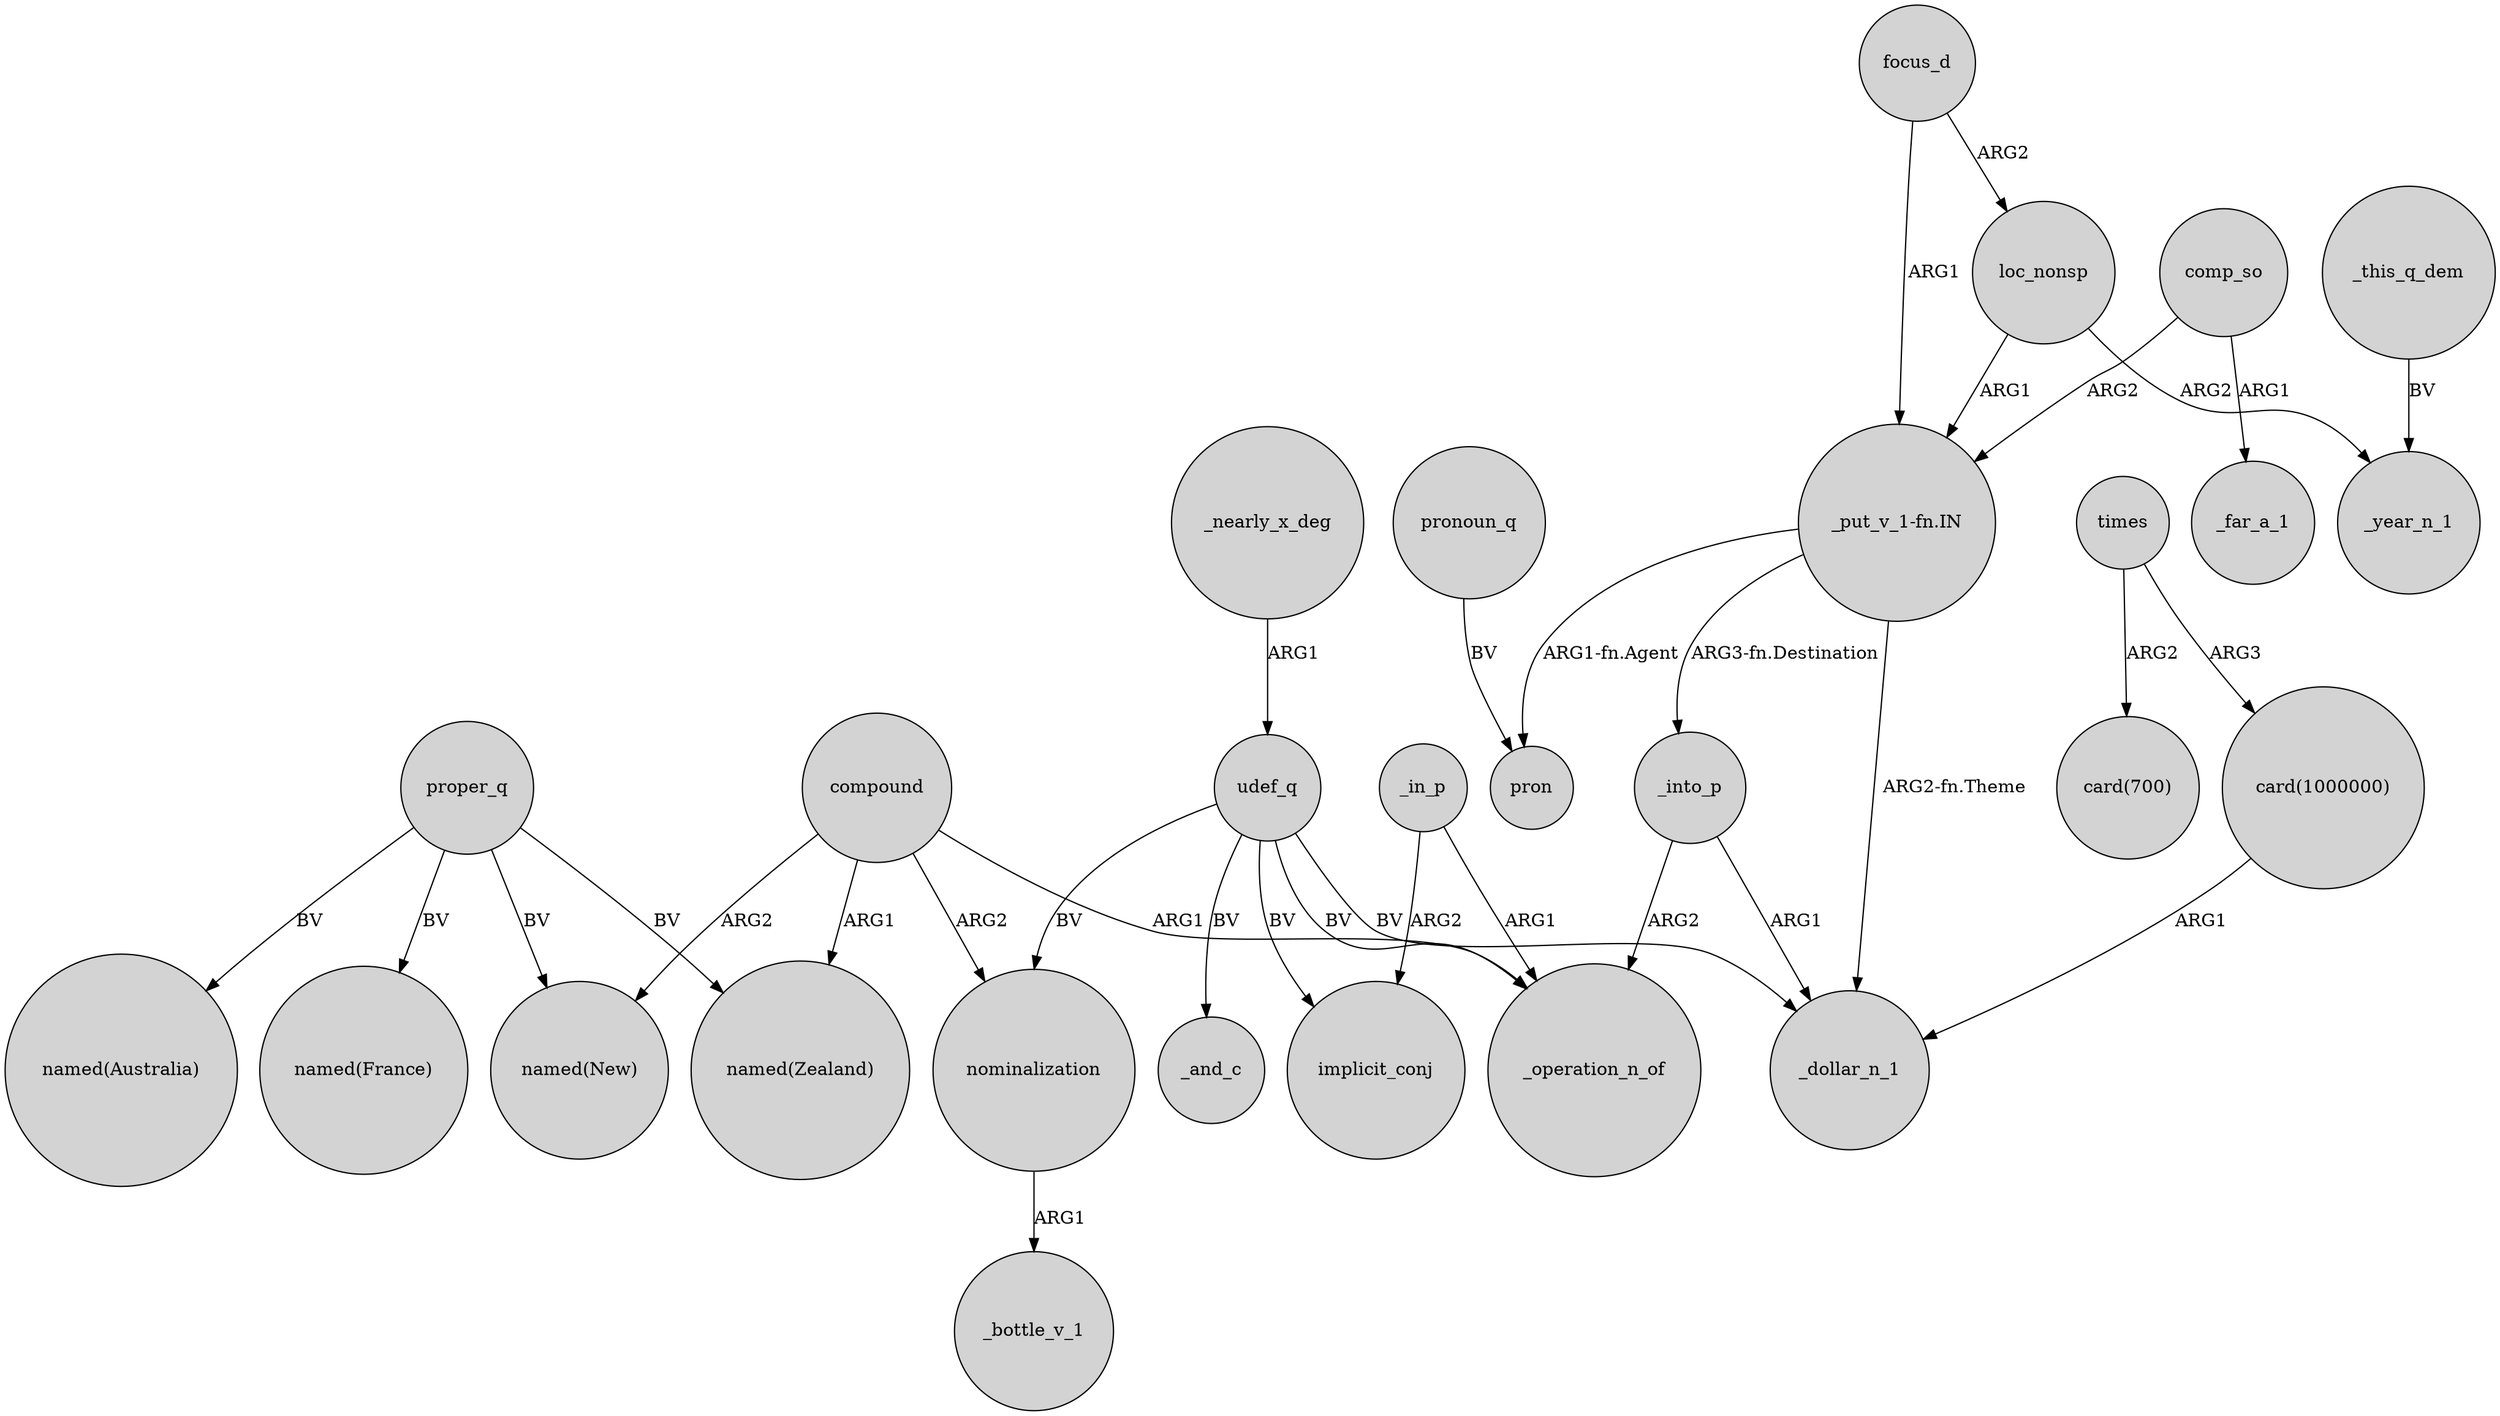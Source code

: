 digraph {
	node [shape=circle style=filled]
	"_put_v_1-fn.IN" -> _into_p [label="ARG3-fn.Destination"]
	compound -> _operation_n_of [label=ARG1]
	focus_d -> loc_nonsp [label=ARG2]
	"_put_v_1-fn.IN" -> pron [label="ARG1-fn.Agent"]
	"card(1000000)" -> _dollar_n_1 [label=ARG1]
	compound -> "named(New)" [label=ARG2]
	proper_q -> "named(New)" [label=BV]
	_this_q_dem -> _year_n_1 [label=BV]
	proper_q -> "named(France)" [label=BV]
	compound -> nominalization [label=ARG2]
	udef_q -> implicit_conj [label=BV]
	"_put_v_1-fn.IN" -> _dollar_n_1 [label="ARG2-fn.Theme"]
	loc_nonsp -> "_put_v_1-fn.IN" [label=ARG1]
	comp_so -> "_put_v_1-fn.IN" [label=ARG2]
	comp_so -> _far_a_1 [label=ARG1]
	pronoun_q -> pron [label=BV]
	compound -> "named(Zealand)" [label=ARG1]
	times -> "card(1000000)" [label=ARG3]
	loc_nonsp -> _year_n_1 [label=ARG2]
	_nearly_x_deg -> udef_q [label=ARG1]
	focus_d -> "_put_v_1-fn.IN" [label=ARG1]
	udef_q -> nominalization [label=BV]
	nominalization -> _bottle_v_1 [label=ARG1]
	times -> "card(700)" [label=ARG2]
	_into_p -> _dollar_n_1 [label=ARG1]
	_in_p -> _operation_n_of [label=ARG1]
	proper_q -> "named(Zealand)" [label=BV]
	_in_p -> implicit_conj [label=ARG2]
	udef_q -> _and_c [label=BV]
	udef_q -> _operation_n_of [label=BV]
	udef_q -> _dollar_n_1 [label=BV]
	proper_q -> "named(Australia)" [label=BV]
	_into_p -> _operation_n_of [label=ARG2]
}
